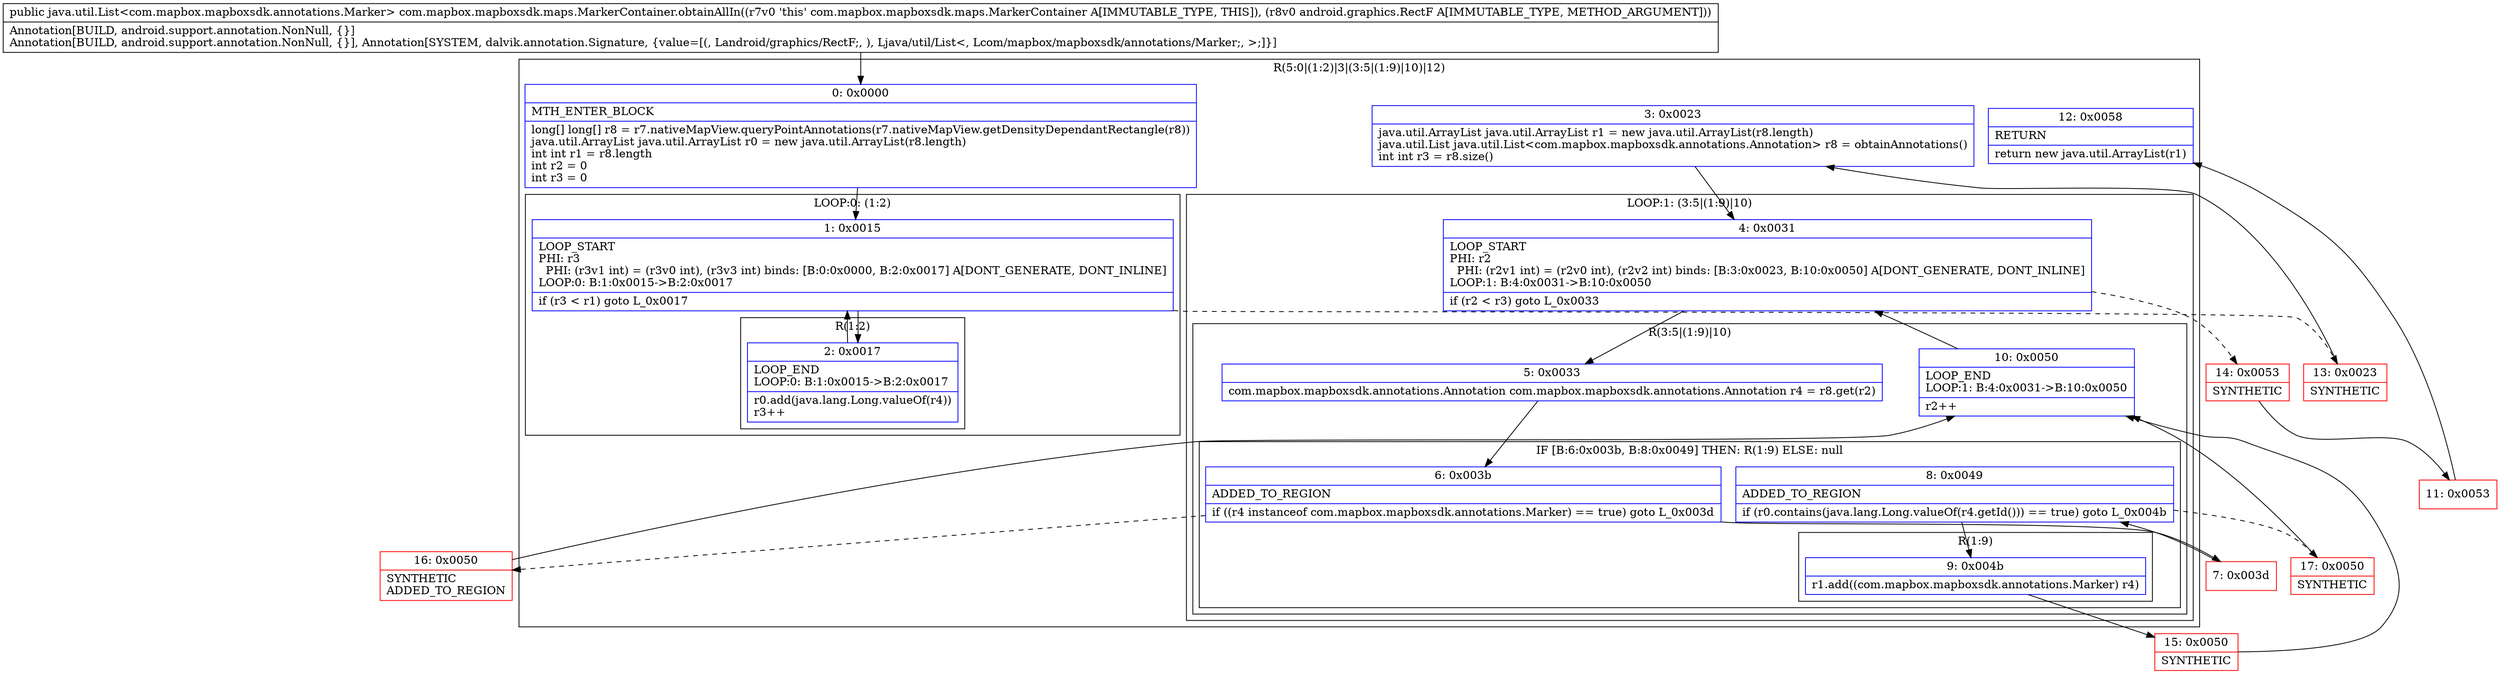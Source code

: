 digraph "CFG forcom.mapbox.mapboxsdk.maps.MarkerContainer.obtainAllIn(Landroid\/graphics\/RectF;)Ljava\/util\/List;" {
subgraph cluster_Region_319221802 {
label = "R(5:0|(1:2)|3|(3:5|(1:9)|10)|12)";
node [shape=record,color=blue];
Node_0 [shape=record,label="{0\:\ 0x0000|MTH_ENTER_BLOCK\l|long[] long[] r8 = r7.nativeMapView.queryPointAnnotations(r7.nativeMapView.getDensityDependantRectangle(r8))\ljava.util.ArrayList java.util.ArrayList r0 = new java.util.ArrayList(r8.length)\lint int r1 = r8.length\lint r2 = 0\lint r3 = 0\l}"];
subgraph cluster_LoopRegion_773963108 {
label = "LOOP:0: (1:2)";
node [shape=record,color=blue];
Node_1 [shape=record,label="{1\:\ 0x0015|LOOP_START\lPHI: r3 \l  PHI: (r3v1 int) = (r3v0 int), (r3v3 int) binds: [B:0:0x0000, B:2:0x0017] A[DONT_GENERATE, DONT_INLINE]\lLOOP:0: B:1:0x0015\-\>B:2:0x0017\l|if (r3 \< r1) goto L_0x0017\l}"];
subgraph cluster_Region_263084325 {
label = "R(1:2)";
node [shape=record,color=blue];
Node_2 [shape=record,label="{2\:\ 0x0017|LOOP_END\lLOOP:0: B:1:0x0015\-\>B:2:0x0017\l|r0.add(java.lang.Long.valueOf(r4))\lr3++\l}"];
}
}
Node_3 [shape=record,label="{3\:\ 0x0023|java.util.ArrayList java.util.ArrayList r1 = new java.util.ArrayList(r8.length)\ljava.util.List java.util.List\<com.mapbox.mapboxsdk.annotations.Annotation\> r8 = obtainAnnotations()\lint int r3 = r8.size()\l}"];
subgraph cluster_LoopRegion_2019243002 {
label = "LOOP:1: (3:5|(1:9)|10)";
node [shape=record,color=blue];
Node_4 [shape=record,label="{4\:\ 0x0031|LOOP_START\lPHI: r2 \l  PHI: (r2v1 int) = (r2v0 int), (r2v2 int) binds: [B:3:0x0023, B:10:0x0050] A[DONT_GENERATE, DONT_INLINE]\lLOOP:1: B:4:0x0031\-\>B:10:0x0050\l|if (r2 \< r3) goto L_0x0033\l}"];
subgraph cluster_Region_1559759739 {
label = "R(3:5|(1:9)|10)";
node [shape=record,color=blue];
Node_5 [shape=record,label="{5\:\ 0x0033|com.mapbox.mapboxsdk.annotations.Annotation com.mapbox.mapboxsdk.annotations.Annotation r4 = r8.get(r2)\l}"];
subgraph cluster_IfRegion_38598515 {
label = "IF [B:6:0x003b, B:8:0x0049] THEN: R(1:9) ELSE: null";
node [shape=record,color=blue];
Node_6 [shape=record,label="{6\:\ 0x003b|ADDED_TO_REGION\l|if ((r4 instanceof com.mapbox.mapboxsdk.annotations.Marker) == true) goto L_0x003d\l}"];
Node_8 [shape=record,label="{8\:\ 0x0049|ADDED_TO_REGION\l|if (r0.contains(java.lang.Long.valueOf(r4.getId())) == true) goto L_0x004b\l}"];
subgraph cluster_Region_568460976 {
label = "R(1:9)";
node [shape=record,color=blue];
Node_9 [shape=record,label="{9\:\ 0x004b|r1.add((com.mapbox.mapboxsdk.annotations.Marker) r4)\l}"];
}
}
Node_10 [shape=record,label="{10\:\ 0x0050|LOOP_END\lLOOP:1: B:4:0x0031\-\>B:10:0x0050\l|r2++\l}"];
}
}
Node_12 [shape=record,label="{12\:\ 0x0058|RETURN\l|return new java.util.ArrayList(r1)\l}"];
}
Node_7 [shape=record,color=red,label="{7\:\ 0x003d}"];
Node_11 [shape=record,color=red,label="{11\:\ 0x0053}"];
Node_13 [shape=record,color=red,label="{13\:\ 0x0023|SYNTHETIC\l}"];
Node_14 [shape=record,color=red,label="{14\:\ 0x0053|SYNTHETIC\l}"];
Node_15 [shape=record,color=red,label="{15\:\ 0x0050|SYNTHETIC\l}"];
Node_16 [shape=record,color=red,label="{16\:\ 0x0050|SYNTHETIC\lADDED_TO_REGION\l}"];
Node_17 [shape=record,color=red,label="{17\:\ 0x0050|SYNTHETIC\l}"];
MethodNode[shape=record,label="{public java.util.List\<com.mapbox.mapboxsdk.annotations.Marker\> com.mapbox.mapboxsdk.maps.MarkerContainer.obtainAllIn((r7v0 'this' com.mapbox.mapboxsdk.maps.MarkerContainer A[IMMUTABLE_TYPE, THIS]), (r8v0 android.graphics.RectF A[IMMUTABLE_TYPE, METHOD_ARGUMENT]))  | Annotation[BUILD, android.support.annotation.NonNull, \{\}]\lAnnotation[BUILD, android.support.annotation.NonNull, \{\}], Annotation[SYSTEM, dalvik.annotation.Signature, \{value=[(, Landroid\/graphics\/RectF;, ), Ljava\/util\/List\<, Lcom\/mapbox\/mapboxsdk\/annotations\/Marker;, \>;]\}]\l}"];
MethodNode -> Node_0;
Node_0 -> Node_1;
Node_1 -> Node_2;
Node_1 -> Node_13[style=dashed];
Node_2 -> Node_1;
Node_3 -> Node_4;
Node_4 -> Node_5;
Node_4 -> Node_14[style=dashed];
Node_5 -> Node_6;
Node_6 -> Node_7;
Node_6 -> Node_16[style=dashed];
Node_8 -> Node_9;
Node_8 -> Node_17[style=dashed];
Node_9 -> Node_15;
Node_10 -> Node_4;
Node_7 -> Node_8;
Node_11 -> Node_12;
Node_13 -> Node_3;
Node_14 -> Node_11;
Node_15 -> Node_10;
Node_16 -> Node_10;
Node_17 -> Node_10;
}

